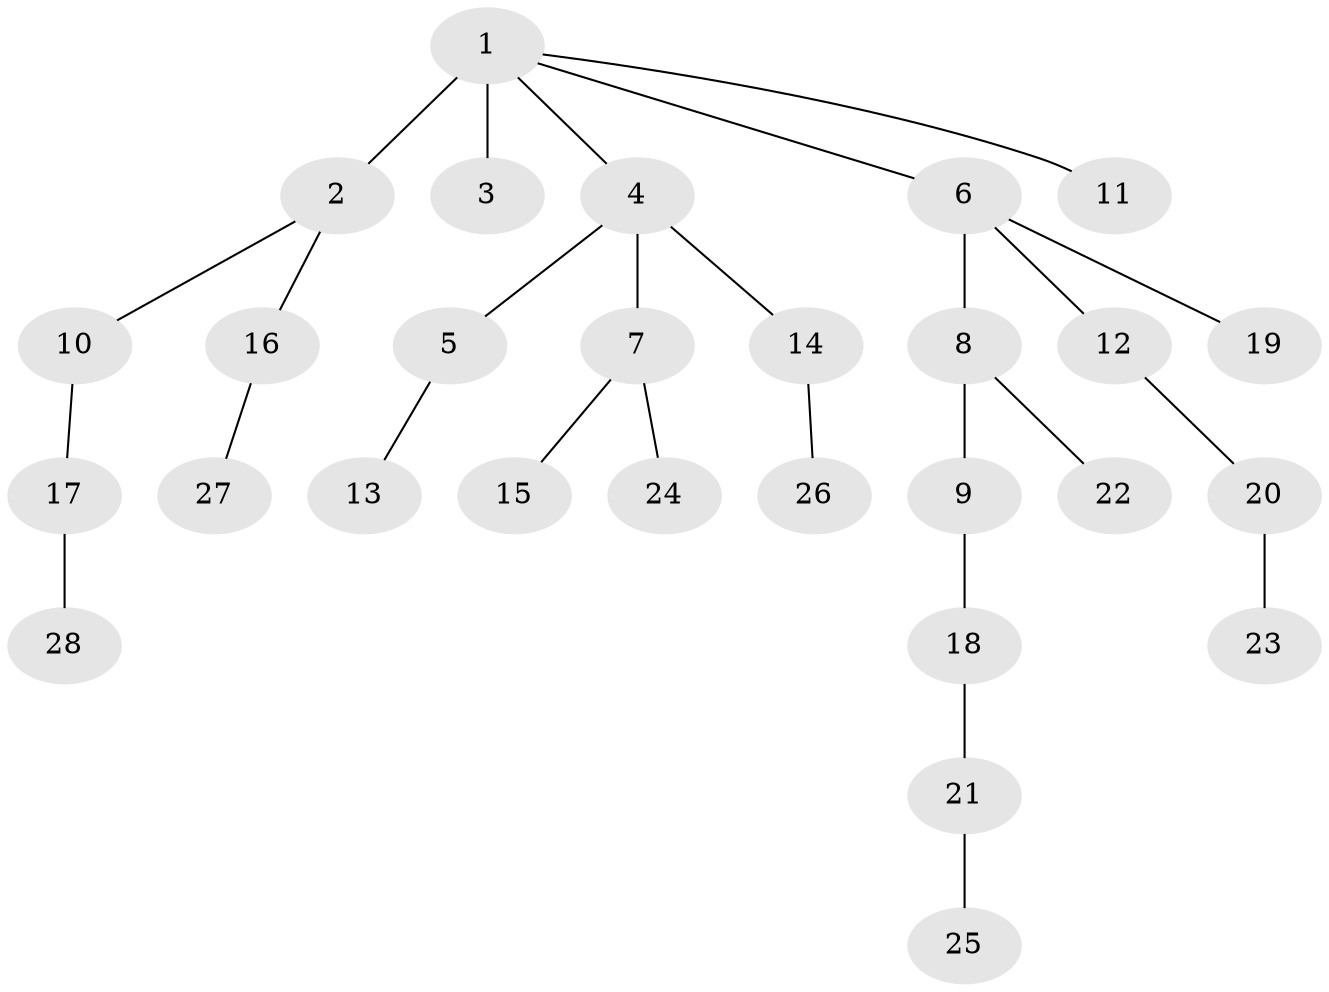 // original degree distribution, {5: 0.045454545454545456, 7: 0.015151515151515152, 2: 0.24242424242424243, 6: 0.015151515151515152, 4: 0.045454545454545456, 3: 0.12121212121212122, 1: 0.5151515151515151}
// Generated by graph-tools (version 1.1) at 2025/51/03/04/25 22:51:47]
// undirected, 28 vertices, 27 edges
graph export_dot {
  node [color=gray90,style=filled];
  1;
  2;
  3;
  4;
  5;
  6;
  7;
  8;
  9;
  10;
  11;
  12;
  13;
  14;
  15;
  16;
  17;
  18;
  19;
  20;
  21;
  22;
  23;
  24;
  25;
  26;
  27;
  28;
  1 -- 2 [weight=3.0];
  1 -- 3 [weight=1.0];
  1 -- 4 [weight=1.0];
  1 -- 6 [weight=1.0];
  1 -- 11 [weight=1.0];
  2 -- 10 [weight=1.0];
  2 -- 16 [weight=1.0];
  4 -- 5 [weight=1.0];
  4 -- 7 [weight=1.0];
  4 -- 14 [weight=1.0];
  5 -- 13 [weight=1.0];
  6 -- 8 [weight=1.0];
  6 -- 12 [weight=1.0];
  6 -- 19 [weight=1.0];
  7 -- 15 [weight=1.0];
  7 -- 24 [weight=1.0];
  8 -- 9 [weight=1.0];
  8 -- 22 [weight=1.0];
  9 -- 18 [weight=1.0];
  10 -- 17 [weight=1.0];
  12 -- 20 [weight=1.0];
  14 -- 26 [weight=1.0];
  16 -- 27 [weight=1.0];
  17 -- 28 [weight=1.0];
  18 -- 21 [weight=1.0];
  20 -- 23 [weight=1.0];
  21 -- 25 [weight=1.0];
}
